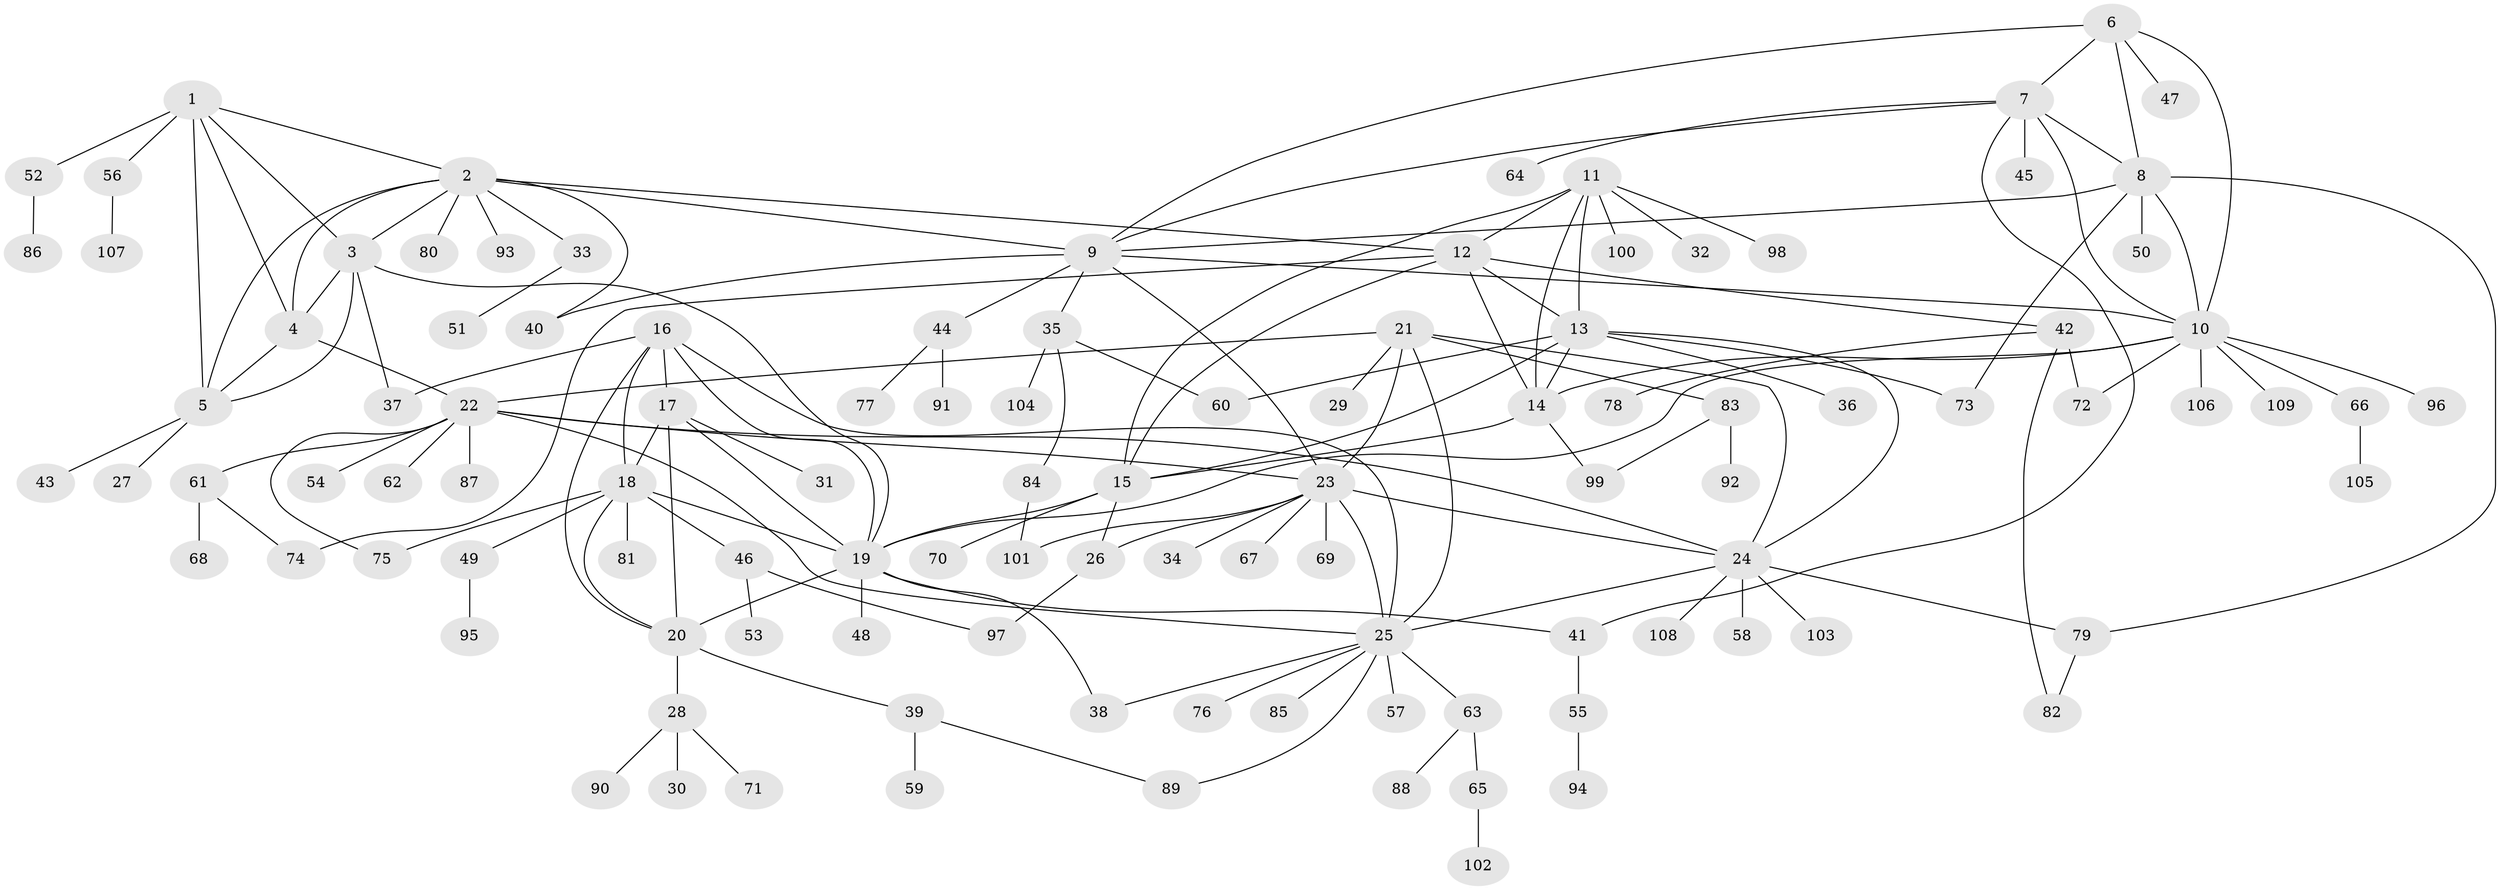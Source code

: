 // coarse degree distribution, {5: 0.0379746835443038, 13: 0.012658227848101266, 6: 0.02531645569620253, 4: 0.0379746835443038, 8: 0.02531645569620253, 11: 0.0379746835443038, 14: 0.012658227848101266, 10: 0.02531645569620253, 3: 0.0759493670886076, 7: 0.02531645569620253, 9: 0.012658227848101266, 1: 0.5063291139240507, 2: 0.16455696202531644}
// Generated by graph-tools (version 1.1) at 2025/24/03/03/25 07:24:17]
// undirected, 109 vertices, 160 edges
graph export_dot {
graph [start="1"]
  node [color=gray90,style=filled];
  1;
  2;
  3;
  4;
  5;
  6;
  7;
  8;
  9;
  10;
  11;
  12;
  13;
  14;
  15;
  16;
  17;
  18;
  19;
  20;
  21;
  22;
  23;
  24;
  25;
  26;
  27;
  28;
  29;
  30;
  31;
  32;
  33;
  34;
  35;
  36;
  37;
  38;
  39;
  40;
  41;
  42;
  43;
  44;
  45;
  46;
  47;
  48;
  49;
  50;
  51;
  52;
  53;
  54;
  55;
  56;
  57;
  58;
  59;
  60;
  61;
  62;
  63;
  64;
  65;
  66;
  67;
  68;
  69;
  70;
  71;
  72;
  73;
  74;
  75;
  76;
  77;
  78;
  79;
  80;
  81;
  82;
  83;
  84;
  85;
  86;
  87;
  88;
  89;
  90;
  91;
  92;
  93;
  94;
  95;
  96;
  97;
  98;
  99;
  100;
  101;
  102;
  103;
  104;
  105;
  106;
  107;
  108;
  109;
  1 -- 2;
  1 -- 3;
  1 -- 4;
  1 -- 5;
  1 -- 52;
  1 -- 56;
  2 -- 3;
  2 -- 4;
  2 -- 5;
  2 -- 9;
  2 -- 12;
  2 -- 33;
  2 -- 40;
  2 -- 80;
  2 -- 93;
  3 -- 4;
  3 -- 5;
  3 -- 19;
  3 -- 37;
  4 -- 5;
  4 -- 22;
  5 -- 27;
  5 -- 43;
  6 -- 7;
  6 -- 8;
  6 -- 9;
  6 -- 10;
  6 -- 47;
  7 -- 8;
  7 -- 9;
  7 -- 10;
  7 -- 41;
  7 -- 45;
  7 -- 64;
  8 -- 9;
  8 -- 10;
  8 -- 50;
  8 -- 73;
  8 -- 79;
  9 -- 10;
  9 -- 23;
  9 -- 35;
  9 -- 40;
  9 -- 44;
  10 -- 14;
  10 -- 19;
  10 -- 66;
  10 -- 72;
  10 -- 96;
  10 -- 106;
  10 -- 109;
  11 -- 12;
  11 -- 13;
  11 -- 14;
  11 -- 15;
  11 -- 32;
  11 -- 98;
  11 -- 100;
  12 -- 13;
  12 -- 14;
  12 -- 15;
  12 -- 42;
  12 -- 74;
  13 -- 14;
  13 -- 15;
  13 -- 24;
  13 -- 36;
  13 -- 60;
  13 -- 73;
  14 -- 15;
  14 -- 99;
  15 -- 19;
  15 -- 26;
  15 -- 70;
  16 -- 17;
  16 -- 18;
  16 -- 19;
  16 -- 20;
  16 -- 25;
  16 -- 37;
  17 -- 18;
  17 -- 19;
  17 -- 20;
  17 -- 31;
  18 -- 19;
  18 -- 20;
  18 -- 46;
  18 -- 49;
  18 -- 75;
  18 -- 81;
  19 -- 20;
  19 -- 38;
  19 -- 41;
  19 -- 48;
  20 -- 28;
  20 -- 39;
  21 -- 22;
  21 -- 23;
  21 -- 24;
  21 -- 25;
  21 -- 29;
  21 -- 83;
  22 -- 23;
  22 -- 24;
  22 -- 25;
  22 -- 54;
  22 -- 61;
  22 -- 62;
  22 -- 75;
  22 -- 87;
  23 -- 24;
  23 -- 25;
  23 -- 26;
  23 -- 34;
  23 -- 67;
  23 -- 69;
  23 -- 101;
  24 -- 25;
  24 -- 58;
  24 -- 79;
  24 -- 103;
  24 -- 108;
  25 -- 38;
  25 -- 57;
  25 -- 63;
  25 -- 76;
  25 -- 85;
  25 -- 89;
  26 -- 97;
  28 -- 30;
  28 -- 71;
  28 -- 90;
  33 -- 51;
  35 -- 60;
  35 -- 84;
  35 -- 104;
  39 -- 59;
  39 -- 89;
  41 -- 55;
  42 -- 72;
  42 -- 78;
  42 -- 82;
  44 -- 77;
  44 -- 91;
  46 -- 53;
  46 -- 97;
  49 -- 95;
  52 -- 86;
  55 -- 94;
  56 -- 107;
  61 -- 68;
  61 -- 74;
  63 -- 65;
  63 -- 88;
  65 -- 102;
  66 -- 105;
  79 -- 82;
  83 -- 92;
  83 -- 99;
  84 -- 101;
}
